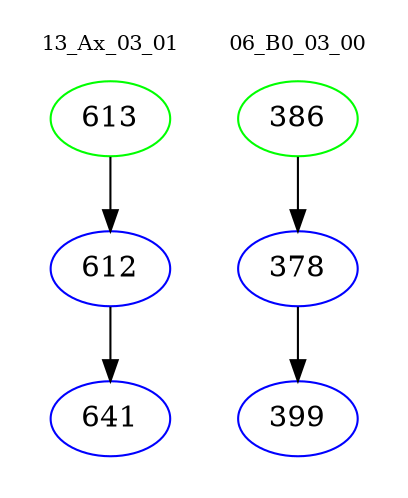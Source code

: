 digraph{
subgraph cluster_0 {
color = white
label = "13_Ax_03_01";
fontsize=10;
T0_613 [label="613", color="green"]
T0_613 -> T0_612 [color="black"]
T0_612 [label="612", color="blue"]
T0_612 -> T0_641 [color="black"]
T0_641 [label="641", color="blue"]
}
subgraph cluster_1 {
color = white
label = "06_B0_03_00";
fontsize=10;
T1_386 [label="386", color="green"]
T1_386 -> T1_378 [color="black"]
T1_378 [label="378", color="blue"]
T1_378 -> T1_399 [color="black"]
T1_399 [label="399", color="blue"]
}
}
